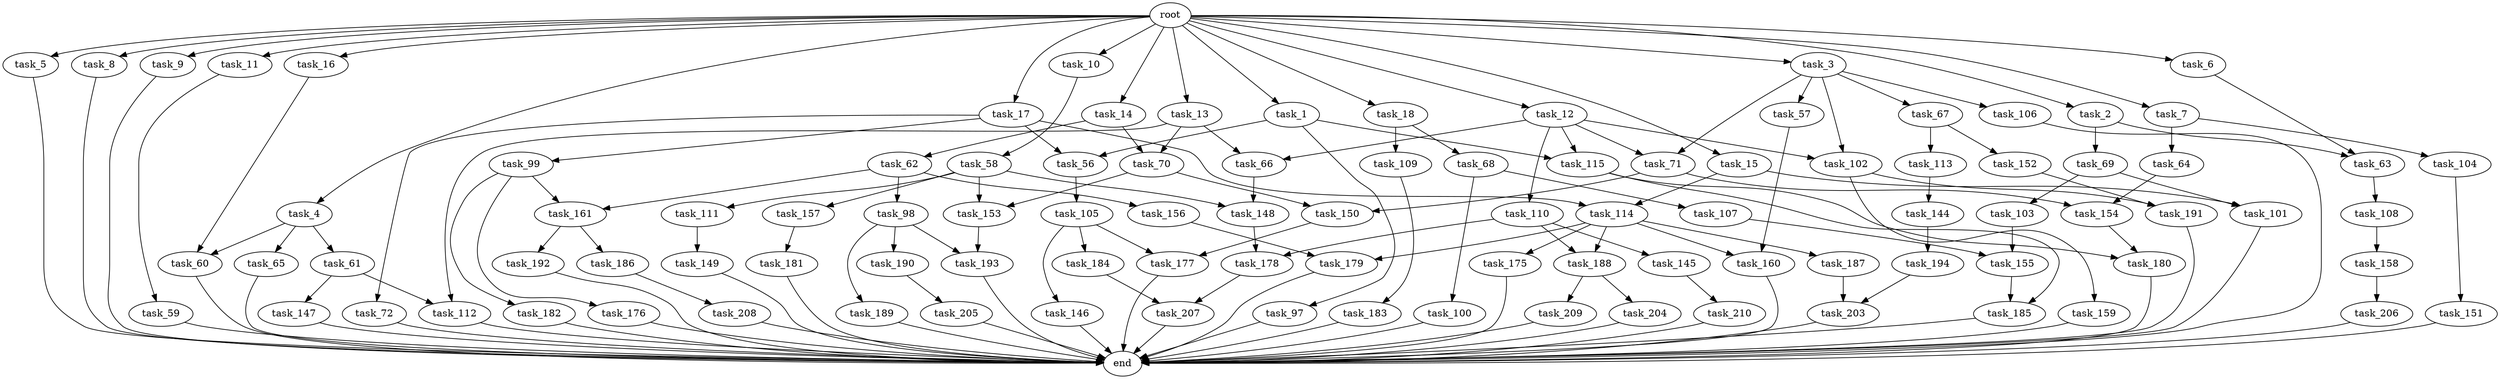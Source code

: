 digraph G {
  root [size="0.000000"];
  task_1 [size="102.400000"];
  task_2 [size="102.400000"];
  task_3 [size="102.400000"];
  task_4 [size="102.400000"];
  task_5 [size="102.400000"];
  task_6 [size="102.400000"];
  task_7 [size="102.400000"];
  task_8 [size="102.400000"];
  task_9 [size="102.400000"];
  task_10 [size="102.400000"];
  task_11 [size="102.400000"];
  task_12 [size="102.400000"];
  task_13 [size="102.400000"];
  task_14 [size="102.400000"];
  task_15 [size="102.400000"];
  task_16 [size="102.400000"];
  task_17 [size="102.400000"];
  task_18 [size="102.400000"];
  task_56 [size="107374182400.000000"];
  task_57 [size="54975581388.800003"];
  task_58 [size="69578470195.199997"];
  task_59 [size="3435973836.800000"];
  task_60 [size="83322365542.400009"];
  task_61 [size="69578470195.199997"];
  task_62 [size="85899345920.000000"];
  task_63 [size="34359738368.000000"];
  task_64 [size="21474836480.000000"];
  task_65 [size="69578470195.199997"];
  task_66 [size="76450417868.800003"];
  task_67 [size="54975581388.800003"];
  task_68 [size="69578470195.199997"];
  task_69 [size="3435973836.800000"];
  task_70 [size="140874927308.800018"];
  task_71 [size="76450417868.800003"];
  task_72 [size="85899345920.000000"];
  task_97 [size="21474836480.000000"];
  task_98 [size="30923764531.200001"];
  task_99 [size="85899345920.000000"];
  task_100 [size="13743895347.200001"];
  task_101 [size="140874927308.800018"];
  task_102 [size="76450417868.800003"];
  task_103 [size="54975581388.800003"];
  task_104 [size="21474836480.000000"];
  task_105 [size="21474836480.000000"];
  task_106 [size="54975581388.800003"];
  task_107 [size="13743895347.200001"];
  task_108 [size="85899345920.000000"];
  task_109 [size="69578470195.199997"];
  task_110 [size="21474836480.000000"];
  task_111 [size="69578470195.199997"];
  task_112 [size="68719476736.000000"];
  task_113 [size="54975581388.800003"];
  task_114 [size="171798691840.000000"];
  task_115 [size="42949672960.000000"];
  task_144 [size="3435973836.800000"];
  task_145 [size="3435973836.800000"];
  task_146 [size="85899345920.000000"];
  task_147 [size="13743895347.200001"];
  task_148 [size="83322365542.400009"];
  task_149 [size="21474836480.000000"];
  task_150 [size="62706522521.600006"];
  task_151 [size="42090679500.800003"];
  task_152 [size="54975581388.800003"];
  task_153 [size="124554051584.000000"];
  task_154 [size="15461882265.600000"];
  task_155 [size="15461882265.600000"];
  task_156 [size="30923764531.200001"];
  task_157 [size="69578470195.199997"];
  task_158 [size="21474836480.000000"];
  task_159 [size="21474836480.000000"];
  task_160 [size="155477816115.200012"];
  task_161 [size="61847529062.400002"];
  task_175 [size="85899345920.000000"];
  task_176 [size="30923764531.200001"];
  task_177 [size="155477816115.200012"];
  task_178 [size="6871947673.600000"];
  task_179 [size="107374182400.000000"];
  task_180 [size="155477816115.200012"];
  task_181 [size="21474836480.000000"];
  task_182 [size="30923764531.200001"];
  task_183 [size="21474836480.000000"];
  task_184 [size="85899345920.000000"];
  task_185 [size="99643241267.200012"];
  task_186 [size="13743895347.200001"];
  task_187 [size="85899345920.000000"];
  task_188 [size="89335319756.800003"];
  task_189 [size="69578470195.199997"];
  task_190 [size="69578470195.199997"];
  task_191 [size="91053306675.200012"];
  task_192 [size="13743895347.200001"];
  task_193 [size="155477816115.200012"];
  task_194 [size="42090679500.800003"];
  task_203 [size="124554051584.000000"];
  task_204 [size="13743895347.200001"];
  task_205 [size="85899345920.000000"];
  task_206 [size="7730941132.800000"];
  task_207 [size="68719476736.000000"];
  task_208 [size="13743895347.200001"];
  task_209 [size="13743895347.200001"];
  task_210 [size="69578470195.199997"];
  end [size="0.000000"];

  root -> task_1 [size="1.000000"];
  root -> task_2 [size="1.000000"];
  root -> task_3 [size="1.000000"];
  root -> task_4 [size="1.000000"];
  root -> task_5 [size="1.000000"];
  root -> task_6 [size="1.000000"];
  root -> task_7 [size="1.000000"];
  root -> task_8 [size="1.000000"];
  root -> task_9 [size="1.000000"];
  root -> task_10 [size="1.000000"];
  root -> task_11 [size="1.000000"];
  root -> task_12 [size="1.000000"];
  root -> task_13 [size="1.000000"];
  root -> task_14 [size="1.000000"];
  root -> task_15 [size="1.000000"];
  root -> task_16 [size="1.000000"];
  root -> task_17 [size="1.000000"];
  root -> task_18 [size="1.000000"];
  task_1 -> task_56 [size="209715200.000000"];
  task_1 -> task_97 [size="209715200.000000"];
  task_1 -> task_115 [size="209715200.000000"];
  task_2 -> task_63 [size="33554432.000000"];
  task_2 -> task_69 [size="33554432.000000"];
  task_3 -> task_57 [size="536870912.000000"];
  task_3 -> task_67 [size="536870912.000000"];
  task_3 -> task_71 [size="536870912.000000"];
  task_3 -> task_102 [size="536870912.000000"];
  task_3 -> task_106 [size="536870912.000000"];
  task_4 -> task_60 [size="679477248.000000"];
  task_4 -> task_61 [size="679477248.000000"];
  task_4 -> task_65 [size="679477248.000000"];
  task_5 -> end [size="1.000000"];
  task_6 -> task_63 [size="301989888.000000"];
  task_7 -> task_64 [size="209715200.000000"];
  task_7 -> task_104 [size="209715200.000000"];
  task_8 -> end [size="1.000000"];
  task_9 -> end [size="1.000000"];
  task_10 -> task_58 [size="679477248.000000"];
  task_11 -> task_59 [size="33554432.000000"];
  task_12 -> task_66 [size="209715200.000000"];
  task_12 -> task_71 [size="209715200.000000"];
  task_12 -> task_102 [size="209715200.000000"];
  task_12 -> task_110 [size="209715200.000000"];
  task_12 -> task_115 [size="209715200.000000"];
  task_13 -> task_66 [size="536870912.000000"];
  task_13 -> task_70 [size="536870912.000000"];
  task_13 -> task_112 [size="536870912.000000"];
  task_14 -> task_62 [size="838860800.000000"];
  task_14 -> task_70 [size="838860800.000000"];
  task_15 -> task_101 [size="838860800.000000"];
  task_15 -> task_114 [size="838860800.000000"];
  task_16 -> task_60 [size="134217728.000000"];
  task_17 -> task_56 [size="838860800.000000"];
  task_17 -> task_72 [size="838860800.000000"];
  task_17 -> task_99 [size="838860800.000000"];
  task_17 -> task_114 [size="838860800.000000"];
  task_18 -> task_68 [size="679477248.000000"];
  task_18 -> task_109 [size="679477248.000000"];
  task_56 -> task_105 [size="209715200.000000"];
  task_57 -> task_160 [size="679477248.000000"];
  task_58 -> task_111 [size="679477248.000000"];
  task_58 -> task_148 [size="679477248.000000"];
  task_58 -> task_153 [size="679477248.000000"];
  task_58 -> task_157 [size="679477248.000000"];
  task_59 -> end [size="1.000000"];
  task_60 -> end [size="1.000000"];
  task_61 -> task_112 [size="134217728.000000"];
  task_61 -> task_147 [size="134217728.000000"];
  task_62 -> task_98 [size="301989888.000000"];
  task_62 -> task_156 [size="301989888.000000"];
  task_62 -> task_161 [size="301989888.000000"];
  task_63 -> task_108 [size="838860800.000000"];
  task_64 -> task_154 [size="75497472.000000"];
  task_65 -> end [size="1.000000"];
  task_66 -> task_148 [size="134217728.000000"];
  task_67 -> task_113 [size="536870912.000000"];
  task_67 -> task_152 [size="536870912.000000"];
  task_68 -> task_100 [size="134217728.000000"];
  task_68 -> task_107 [size="134217728.000000"];
  task_69 -> task_101 [size="536870912.000000"];
  task_69 -> task_103 [size="536870912.000000"];
  task_70 -> task_150 [size="536870912.000000"];
  task_70 -> task_153 [size="536870912.000000"];
  task_71 -> task_150 [size="75497472.000000"];
  task_71 -> task_154 [size="75497472.000000"];
  task_72 -> end [size="1.000000"];
  task_97 -> end [size="1.000000"];
  task_98 -> task_189 [size="679477248.000000"];
  task_98 -> task_190 [size="679477248.000000"];
  task_98 -> task_193 [size="679477248.000000"];
  task_99 -> task_161 [size="301989888.000000"];
  task_99 -> task_176 [size="301989888.000000"];
  task_99 -> task_182 [size="301989888.000000"];
  task_100 -> end [size="1.000000"];
  task_101 -> end [size="1.000000"];
  task_102 -> task_159 [size="209715200.000000"];
  task_102 -> task_191 [size="209715200.000000"];
  task_103 -> task_155 [size="75497472.000000"];
  task_104 -> task_151 [size="411041792.000000"];
  task_105 -> task_146 [size="838860800.000000"];
  task_105 -> task_177 [size="838860800.000000"];
  task_105 -> task_184 [size="838860800.000000"];
  task_106 -> end [size="1.000000"];
  task_107 -> task_155 [size="75497472.000000"];
  task_108 -> task_158 [size="209715200.000000"];
  task_109 -> task_183 [size="209715200.000000"];
  task_110 -> task_145 [size="33554432.000000"];
  task_110 -> task_178 [size="33554432.000000"];
  task_110 -> task_188 [size="33554432.000000"];
  task_111 -> task_149 [size="209715200.000000"];
  task_112 -> end [size="1.000000"];
  task_113 -> task_144 [size="33554432.000000"];
  task_114 -> task_160 [size="838860800.000000"];
  task_114 -> task_175 [size="838860800.000000"];
  task_114 -> task_179 [size="838860800.000000"];
  task_114 -> task_187 [size="838860800.000000"];
  task_114 -> task_188 [size="838860800.000000"];
  task_115 -> task_180 [size="838860800.000000"];
  task_115 -> task_185 [size="838860800.000000"];
  task_144 -> task_194 [size="411041792.000000"];
  task_145 -> task_210 [size="679477248.000000"];
  task_146 -> end [size="1.000000"];
  task_147 -> end [size="1.000000"];
  task_148 -> task_178 [size="33554432.000000"];
  task_149 -> end [size="1.000000"];
  task_150 -> task_177 [size="679477248.000000"];
  task_151 -> end [size="1.000000"];
  task_152 -> task_191 [size="679477248.000000"];
  task_153 -> task_193 [size="838860800.000000"];
  task_154 -> task_180 [size="679477248.000000"];
  task_155 -> task_185 [size="134217728.000000"];
  task_156 -> task_179 [size="209715200.000000"];
  task_157 -> task_181 [size="209715200.000000"];
  task_158 -> task_206 [size="75497472.000000"];
  task_159 -> end [size="1.000000"];
  task_160 -> end [size="1.000000"];
  task_161 -> task_186 [size="134217728.000000"];
  task_161 -> task_192 [size="134217728.000000"];
  task_175 -> end [size="1.000000"];
  task_176 -> end [size="1.000000"];
  task_177 -> end [size="1.000000"];
  task_178 -> task_207 [size="536870912.000000"];
  task_179 -> end [size="1.000000"];
  task_180 -> end [size="1.000000"];
  task_181 -> end [size="1.000000"];
  task_182 -> end [size="1.000000"];
  task_183 -> end [size="1.000000"];
  task_184 -> task_207 [size="134217728.000000"];
  task_185 -> end [size="1.000000"];
  task_186 -> task_208 [size="134217728.000000"];
  task_187 -> task_203 [size="679477248.000000"];
  task_188 -> task_204 [size="134217728.000000"];
  task_188 -> task_209 [size="134217728.000000"];
  task_189 -> end [size="1.000000"];
  task_190 -> task_205 [size="838860800.000000"];
  task_191 -> end [size="1.000000"];
  task_192 -> end [size="1.000000"];
  task_193 -> end [size="1.000000"];
  task_194 -> task_203 [size="536870912.000000"];
  task_203 -> end [size="1.000000"];
  task_204 -> end [size="1.000000"];
  task_205 -> end [size="1.000000"];
  task_206 -> end [size="1.000000"];
  task_207 -> end [size="1.000000"];
  task_208 -> end [size="1.000000"];
  task_209 -> end [size="1.000000"];
  task_210 -> end [size="1.000000"];
}
